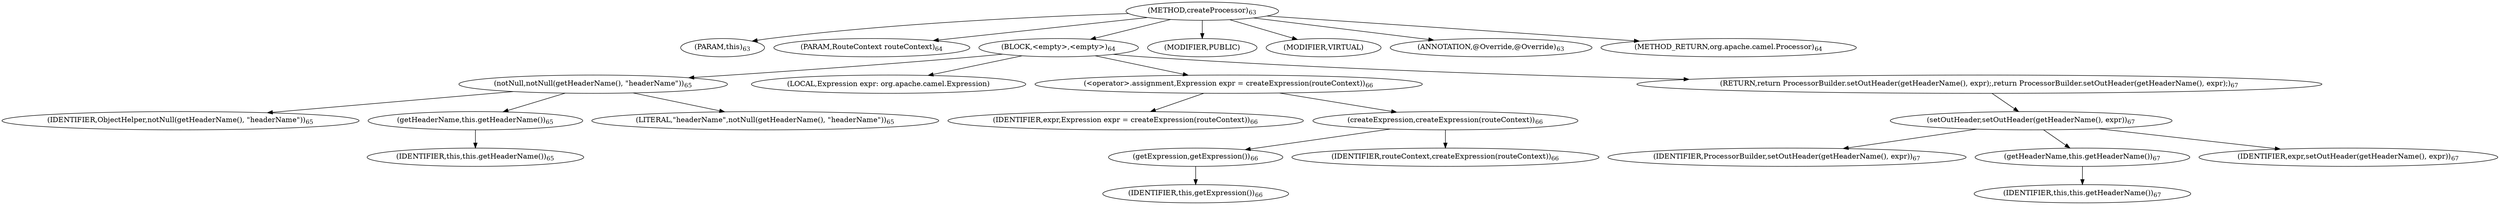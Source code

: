 digraph "createProcessor" {  
"84" [label = <(METHOD,createProcessor)<SUB>63</SUB>> ]
"13" [label = <(PARAM,this)<SUB>63</SUB>> ]
"85" [label = <(PARAM,RouteContext routeContext)<SUB>64</SUB>> ]
"86" [label = <(BLOCK,&lt;empty&gt;,&lt;empty&gt;)<SUB>64</SUB>> ]
"87" [label = <(notNull,notNull(getHeaderName(), &quot;headerName&quot;))<SUB>65</SUB>> ]
"88" [label = <(IDENTIFIER,ObjectHelper,notNull(getHeaderName(), &quot;headerName&quot;))<SUB>65</SUB>> ]
"89" [label = <(getHeaderName,this.getHeaderName())<SUB>65</SUB>> ]
"12" [label = <(IDENTIFIER,this,this.getHeaderName())<SUB>65</SUB>> ]
"90" [label = <(LITERAL,&quot;headerName&quot;,notNull(getHeaderName(), &quot;headerName&quot;))<SUB>65</SUB>> ]
"91" [label = <(LOCAL,Expression expr: org.apache.camel.Expression)> ]
"92" [label = <(&lt;operator&gt;.assignment,Expression expr = createExpression(routeContext))<SUB>66</SUB>> ]
"93" [label = <(IDENTIFIER,expr,Expression expr = createExpression(routeContext))<SUB>66</SUB>> ]
"94" [label = <(createExpression,createExpression(routeContext))<SUB>66</SUB>> ]
"95" [label = <(getExpression,getExpression())<SUB>66</SUB>> ]
"14" [label = <(IDENTIFIER,this,getExpression())<SUB>66</SUB>> ]
"96" [label = <(IDENTIFIER,routeContext,createExpression(routeContext))<SUB>66</SUB>> ]
"97" [label = <(RETURN,return ProcessorBuilder.setOutHeader(getHeaderName(), expr);,return ProcessorBuilder.setOutHeader(getHeaderName(), expr);)<SUB>67</SUB>> ]
"98" [label = <(setOutHeader,setOutHeader(getHeaderName(), expr))<SUB>67</SUB>> ]
"99" [label = <(IDENTIFIER,ProcessorBuilder,setOutHeader(getHeaderName(), expr))<SUB>67</SUB>> ]
"100" [label = <(getHeaderName,this.getHeaderName())<SUB>67</SUB>> ]
"15" [label = <(IDENTIFIER,this,this.getHeaderName())<SUB>67</SUB>> ]
"101" [label = <(IDENTIFIER,expr,setOutHeader(getHeaderName(), expr))<SUB>67</SUB>> ]
"102" [label = <(MODIFIER,PUBLIC)> ]
"103" [label = <(MODIFIER,VIRTUAL)> ]
"104" [label = <(ANNOTATION,@Override,@Override)<SUB>63</SUB>> ]
"105" [label = <(METHOD_RETURN,org.apache.camel.Processor)<SUB>64</SUB>> ]
  "84" -> "13" 
  "84" -> "85" 
  "84" -> "86" 
  "84" -> "102" 
  "84" -> "103" 
  "84" -> "104" 
  "84" -> "105" 
  "86" -> "87" 
  "86" -> "91" 
  "86" -> "92" 
  "86" -> "97" 
  "87" -> "88" 
  "87" -> "89" 
  "87" -> "90" 
  "89" -> "12" 
  "92" -> "93" 
  "92" -> "94" 
  "94" -> "95" 
  "94" -> "96" 
  "95" -> "14" 
  "97" -> "98" 
  "98" -> "99" 
  "98" -> "100" 
  "98" -> "101" 
  "100" -> "15" 
}
